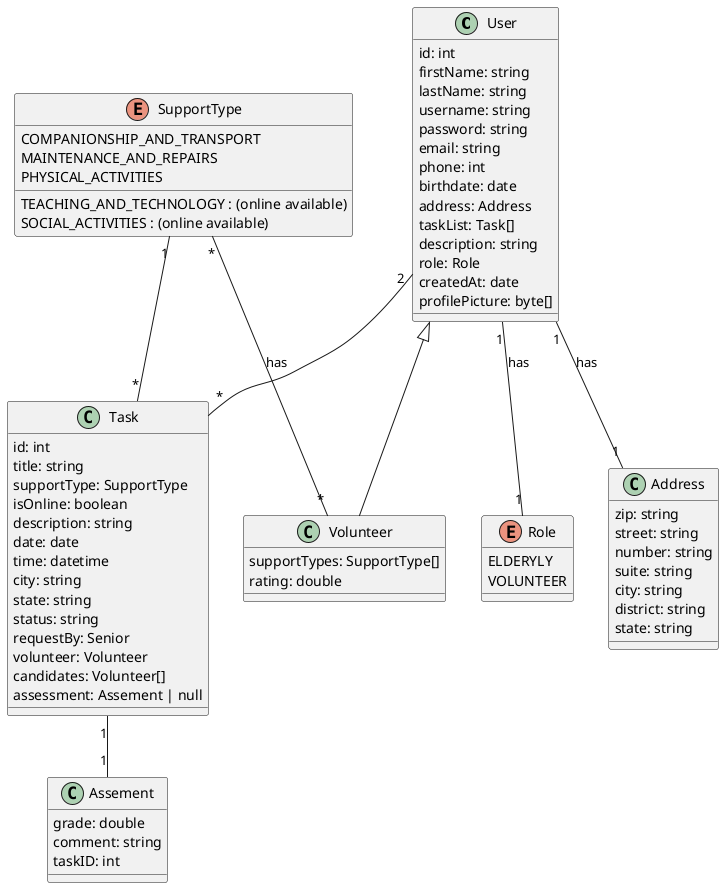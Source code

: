@startuml
class User {
  id: int
  firstName: string
  lastName: string
  username: string
  password: string
  email: string
  phone: int
  birthdate: date
  address: Address
  taskList: Task[]
  description: string
  role: Role
  createdAt: date
  profilePicture: byte[]
}

class Volunteer {
 supportTypes: SupportType[]
 rating: double
}

class Task {
  id: int
  title: string
  supportType: SupportType
  isOnline: boolean
  description: string
  date: date
  time: datetime
  city: string
  state: string
  status: string
  requestBy: Senior
  volunteer: Volunteer
  candidates: Volunteer[]
  assessment: Assement | null
}

class Address {
  zip: string
  street: string
  number: string
  suite: string
  city: string
  district: string
  state: string
}

class Assement {
  grade: double
  comment: string
  taskID: int
} 

enum Role {
  ELDERYLY
  VOLUNTEER
}

enum SupportType {
  COMPANIONSHIP_AND_TRANSPORT
  MAINTENANCE_AND_REPAIRS
  TEACHING_AND_TECHNOLOGY : (online available)
  SOCIAL_ACTIVITIES : (online available)
  PHYSICAL_ACTIVITIES
}

Task "1" -- "1" Assement
SupportType "1" -- "*" Task
SupportType "*" -- "*" Volunteer : has
User "2" -- "*" Task
User "1" -- "1" Role : has
User "1" -- "1" Address : has
User <|-- Volunteer

@enduml
